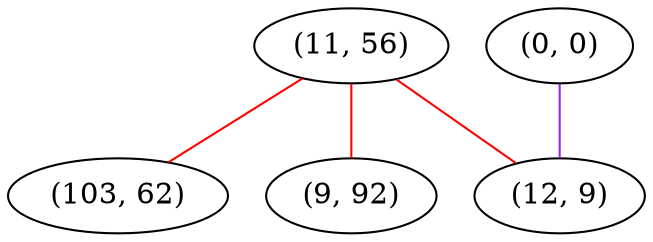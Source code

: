 graph "" {
"(11, 56)";
"(103, 62)";
"(0, 0)";
"(12, 9)";
"(9, 92)";
"(11, 56)" -- "(103, 62)"  [color=red, key=0, weight=1];
"(11, 56)" -- "(12, 9)"  [color=red, key=0, weight=1];
"(11, 56)" -- "(9, 92)"  [color=red, key=0, weight=1];
"(0, 0)" -- "(12, 9)"  [color=purple, key=0, weight=4];
}
